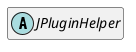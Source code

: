 @startuml
set namespaceSeparator \\
hide members
hide << alias >> circle

abstract class JPluginHelper
@enduml
